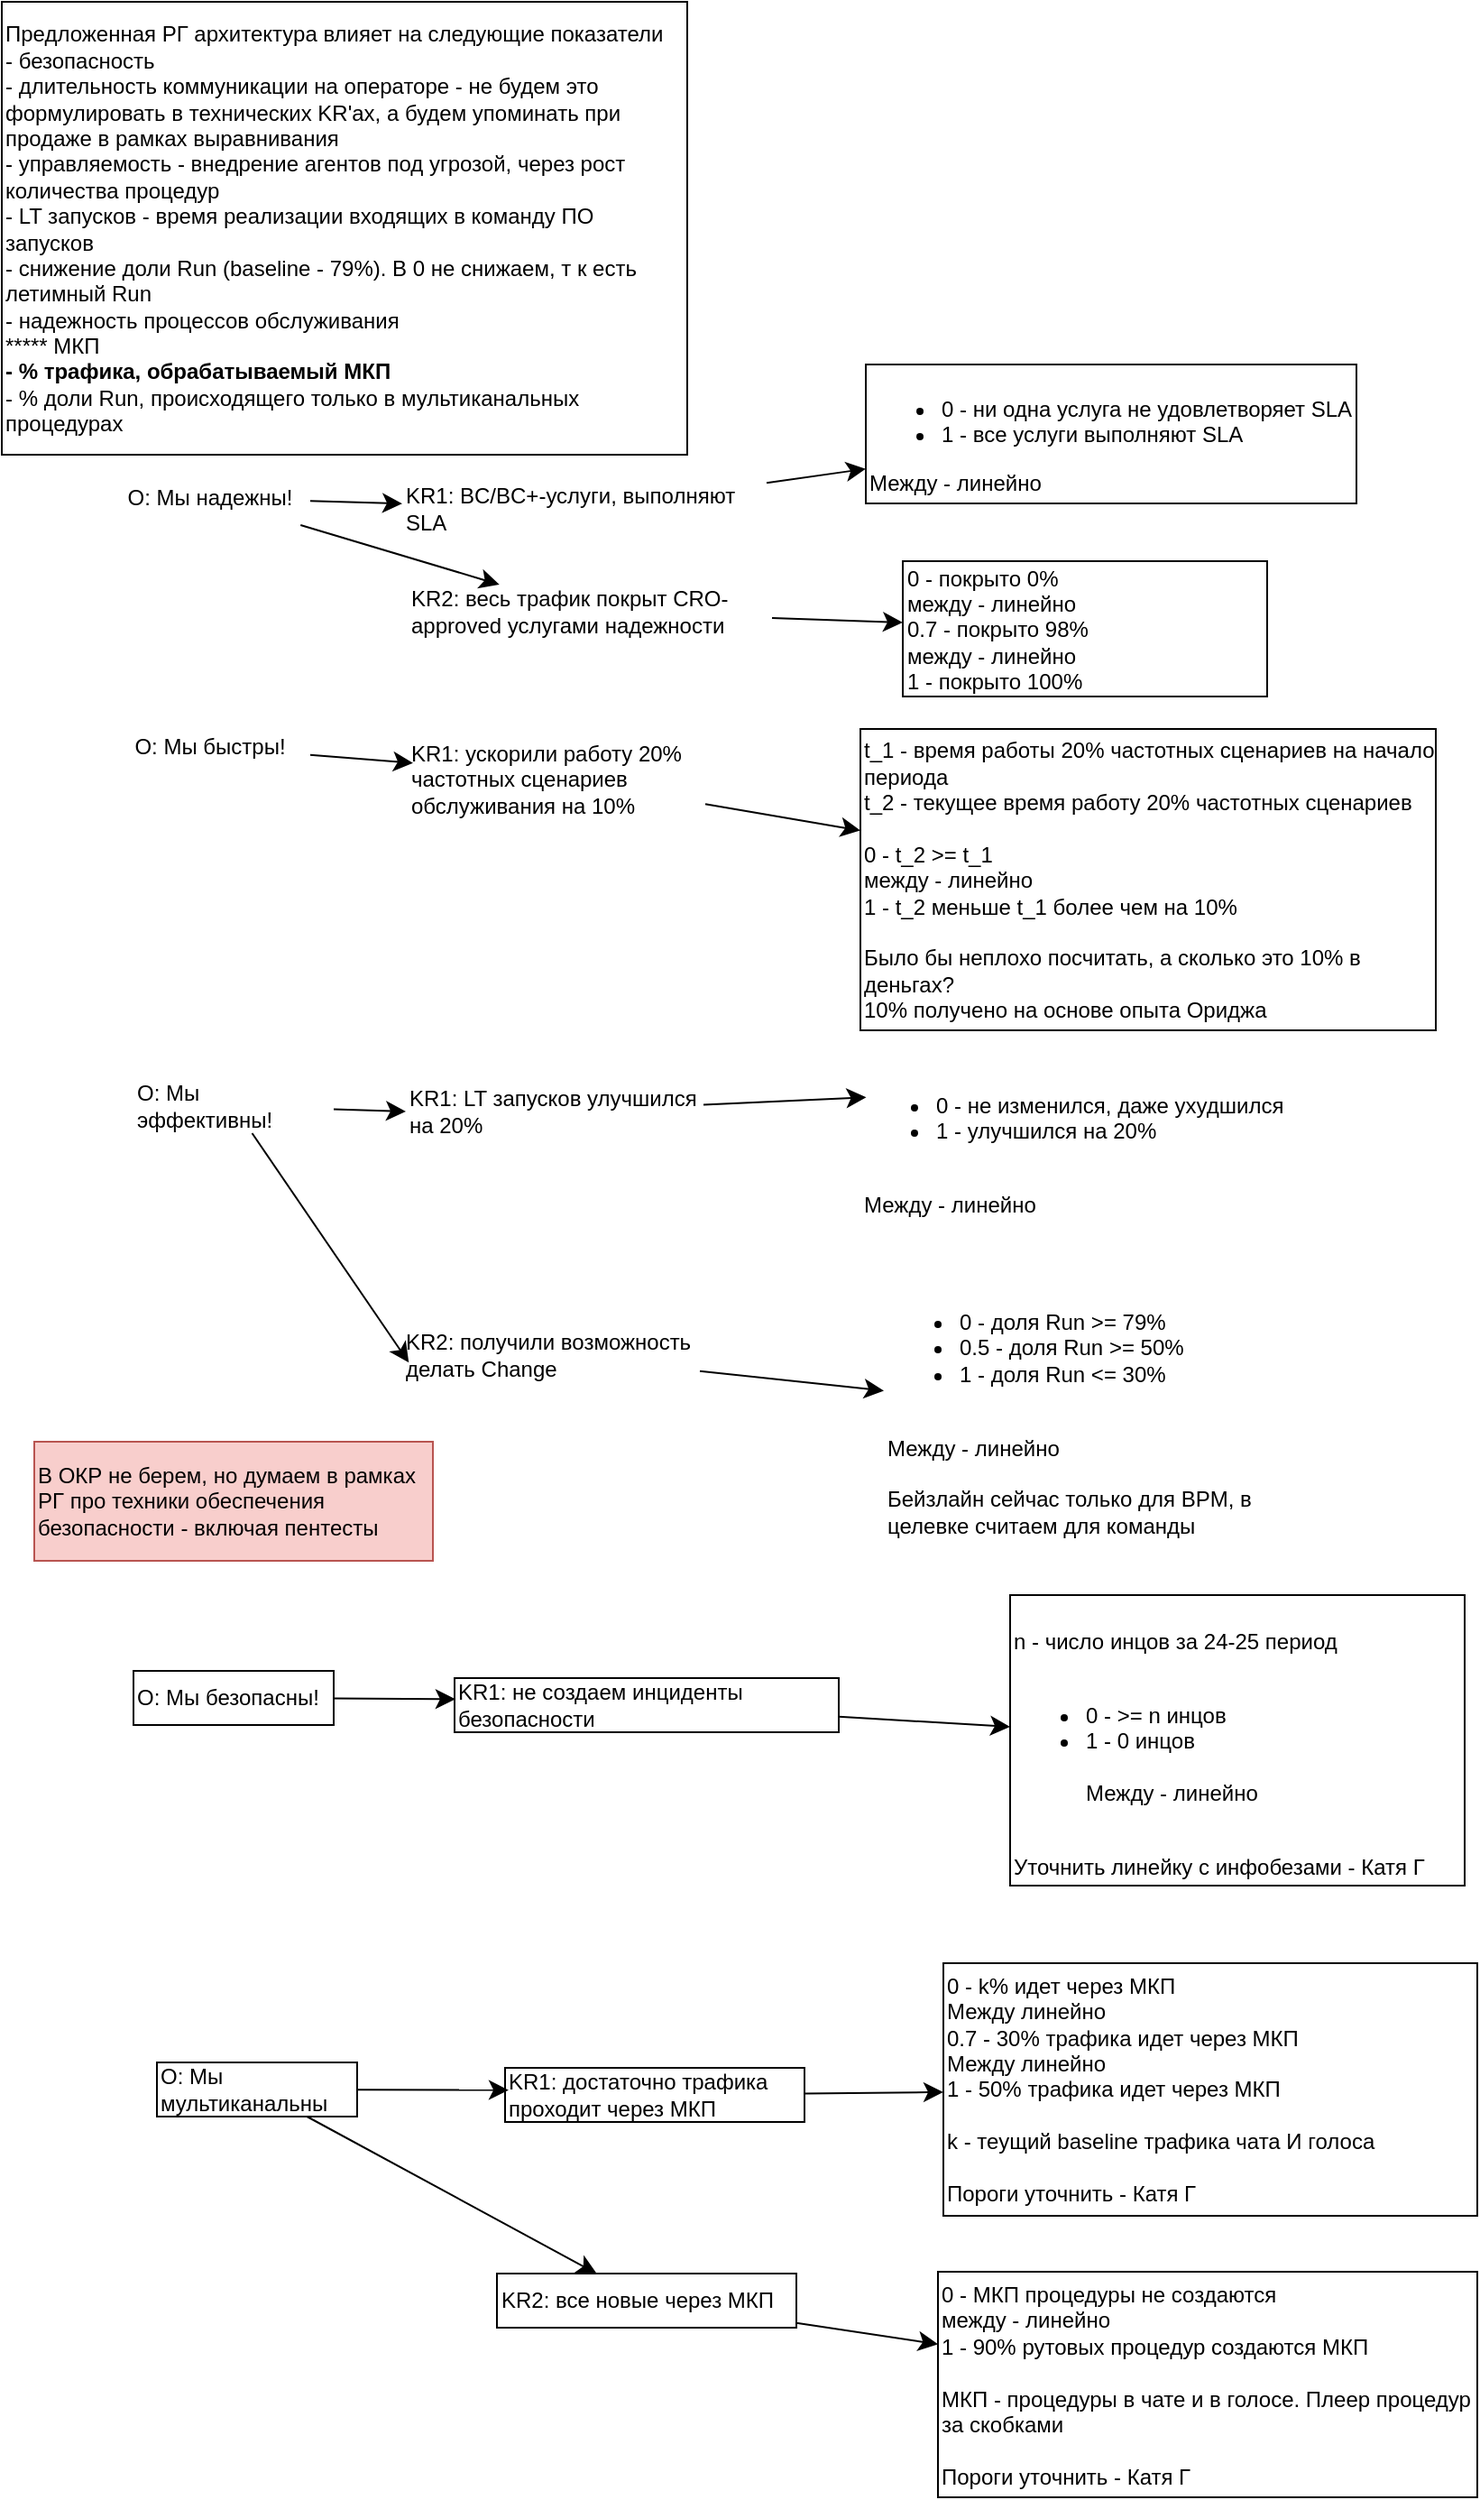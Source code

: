 <mxfile version="28.0.9">
  <diagram name="Page-1" id="p1e_zzRNiA8eHb3ccGxB">
    <mxGraphModel dx="1054" dy="832" grid="0" gridSize="10" guides="1" tooltips="1" connect="1" arrows="1" fold="1" page="0" pageScale="1" pageWidth="850" pageHeight="1100" math="0" shadow="0">
      <root>
        <mxCell id="0" />
        <mxCell id="1" parent="0" />
        <mxCell id="UJlVZva-x3cLYWO6U9su-1" value="&lt;div align=&quot;left&quot;&gt;Предложенная РГ архитектура влияет на следующие показатели&lt;br&gt;- безопасность&lt;br&gt;- длительность коммуникации на операторе - не будем это формулировать в технических KR&#39;ах, а будем упоминать при продаже в рамках выравнивания&lt;br&gt;- управляемость - внедрение агентов под угрозой, через рост количества процедур&lt;br&gt;- LT запусков - время реализации входящих в команду ПО запусков&lt;br&gt;- снижение доли Run (baseline - 79%). В 0 не снижаем, т к есть летимный Run&lt;br&gt;- надежность процессов обслуживания&lt;/div&gt;&lt;div align=&quot;left&quot;&gt;***** МКП&lt;br&gt;&lt;b&gt;- % трафика, обрабатываемый МКП&lt;/b&gt;&lt;br&gt;- % доли Run, происходящего только в мультиканальных процедурах&lt;/div&gt;" style="rounded=0;whiteSpace=wrap;html=1;align=left;" vertex="1" parent="1">
          <mxGeometry x="-206" y="-186" width="380" height="251" as="geometry" />
        </mxCell>
        <mxCell id="UJlVZva-x3cLYWO6U9su-7" style="edgeStyle=none;curved=1;rounded=0;orthogonalLoop=1;jettySize=auto;html=1;fontSize=12;startSize=8;endSize=8;" edge="1" parent="1" source="UJlVZva-x3cLYWO6U9su-2" target="UJlVZva-x3cLYWO6U9su-3">
          <mxGeometry relative="1" as="geometry" />
        </mxCell>
        <mxCell id="UJlVZva-x3cLYWO6U9su-10" style="edgeStyle=none;curved=1;rounded=0;orthogonalLoop=1;jettySize=auto;html=1;fontSize=12;startSize=8;endSize=8;" edge="1" parent="1" source="UJlVZva-x3cLYWO6U9su-2" target="UJlVZva-x3cLYWO6U9su-4">
          <mxGeometry relative="1" as="geometry" />
        </mxCell>
        <mxCell id="UJlVZva-x3cLYWO6U9su-2" value="O: Мы надежны!" style="text;html=1;align=center;verticalAlign=middle;whiteSpace=wrap;rounded=0;" vertex="1" parent="1">
          <mxGeometry x="-146" y="74" width="111" height="30" as="geometry" />
        </mxCell>
        <mxCell id="UJlVZva-x3cLYWO6U9su-6" style="edgeStyle=none;curved=1;rounded=0;orthogonalLoop=1;jettySize=auto;html=1;fontSize=12;startSize=8;endSize=8;" edge="1" parent="1" source="UJlVZva-x3cLYWO6U9su-3" target="UJlVZva-x3cLYWO6U9su-5">
          <mxGeometry relative="1" as="geometry" />
        </mxCell>
        <mxCell id="UJlVZva-x3cLYWO6U9su-3" value="&lt;div&gt;KR1: BC/BC+-услуги, выполняют SLA&lt;/div&gt;" style="text;html=1;align=left;verticalAlign=middle;whiteSpace=wrap;rounded=0;" vertex="1" parent="1">
          <mxGeometry x="16" y="80" width="202" height="30" as="geometry" />
        </mxCell>
        <mxCell id="UJlVZva-x3cLYWO6U9su-9" style="edgeStyle=none;curved=1;rounded=0;orthogonalLoop=1;jettySize=auto;html=1;fontSize=12;startSize=8;endSize=8;" edge="1" parent="1" source="UJlVZva-x3cLYWO6U9su-4" target="UJlVZva-x3cLYWO6U9su-8">
          <mxGeometry relative="1" as="geometry" />
        </mxCell>
        <mxCell id="UJlVZva-x3cLYWO6U9su-4" value="&lt;div&gt;KR2: весь трафик покрыт CRO-approved услугами надежности&lt;/div&gt;" style="text;html=1;align=left;verticalAlign=middle;whiteSpace=wrap;rounded=0;" vertex="1" parent="1">
          <mxGeometry x="19" y="137" width="202" height="30" as="geometry" />
        </mxCell>
        <mxCell id="UJlVZva-x3cLYWO6U9su-5" value="&lt;ul&gt;&lt;li&gt;0 - ни одна услуга не удовлетворяет SLA&lt;/li&gt;&lt;li&gt;1 - все услуги выполняют SLA&lt;/li&gt;&lt;/ul&gt;Между - линейно" style="text;html=1;align=left;verticalAlign=middle;whiteSpace=wrap;rounded=0;strokeColor=default;" vertex="1" parent="1">
          <mxGeometry x="273" y="15" width="272" height="77" as="geometry" />
        </mxCell>
        <mxCell id="UJlVZva-x3cLYWO6U9su-8" value="0 - покрыто 0%&lt;br&gt;между - линейно&lt;br&gt;0.7 - покрыто 98%&lt;br&gt;между - линейно&lt;br&gt;1 - покрыто 100%" style="text;html=1;align=left;verticalAlign=middle;whiteSpace=wrap;rounded=0;strokeColor=default;" vertex="1" parent="1">
          <mxGeometry x="293.5" y="124" width="202" height="75" as="geometry" />
        </mxCell>
        <mxCell id="UJlVZva-x3cLYWO6U9su-11" value="O: Мы быстры!" style="text;html=1;align=center;verticalAlign=middle;whiteSpace=wrap;rounded=0;" vertex="1" parent="1">
          <mxGeometry x="-146" y="212" width="111" height="30" as="geometry" />
        </mxCell>
        <mxCell id="UJlVZva-x3cLYWO6U9su-15" style="edgeStyle=none;curved=1;rounded=0;orthogonalLoop=1;jettySize=auto;html=1;fontSize=12;startSize=8;endSize=8;" edge="1" parent="1" source="UJlVZva-x3cLYWO6U9su-12" target="UJlVZva-x3cLYWO6U9su-14">
          <mxGeometry relative="1" as="geometry" />
        </mxCell>
        <mxCell id="UJlVZva-x3cLYWO6U9su-12" value="KR1: ускорили работу 20% частотных сценариев обслуживания на 10%" style="text;html=1;align=left;verticalAlign=middle;whiteSpace=wrap;rounded=0;" vertex="1" parent="1">
          <mxGeometry x="19" y="214" width="165" height="61" as="geometry" />
        </mxCell>
        <mxCell id="UJlVZva-x3cLYWO6U9su-13" style="edgeStyle=none;curved=1;rounded=0;orthogonalLoop=1;jettySize=auto;html=1;entryX=0.018;entryY=0.359;entryDx=0;entryDy=0;entryPerimeter=0;fontSize=12;startSize=8;endSize=8;" edge="1" parent="1" source="UJlVZva-x3cLYWO6U9su-11" target="UJlVZva-x3cLYWO6U9su-12">
          <mxGeometry relative="1" as="geometry" />
        </mxCell>
        <mxCell id="UJlVZva-x3cLYWO6U9su-14" value="t_1 - время работы 20% частотных сценариев на начало периода&lt;br&gt;t_2 - текущее время работу 20% частотных сценариев&lt;br&gt;&lt;br&gt;0 - t_2 &amp;gt;= t_1&lt;br&gt;между - линейно&lt;br&gt;1 - t_2 меньше t_1 более чем на 10%&lt;br&gt;&lt;br&gt;Было бы неплохо посчитать, а сколько это 10% в деньгах?&lt;br&gt;10% получено на основе опыта Ориджа" style="text;html=1;align=left;verticalAlign=middle;whiteSpace=wrap;rounded=0;strokeColor=default;" vertex="1" parent="1">
          <mxGeometry x="270" y="217" width="319" height="167" as="geometry" />
        </mxCell>
        <mxCell id="UJlVZva-x3cLYWO6U9su-18" style="edgeStyle=none;curved=1;rounded=0;orthogonalLoop=1;jettySize=auto;html=1;entryX=0;entryY=0.5;entryDx=0;entryDy=0;fontSize=12;startSize=8;endSize=8;" edge="1" parent="1" source="UJlVZva-x3cLYWO6U9su-16" target="UJlVZva-x3cLYWO6U9su-17">
          <mxGeometry relative="1" as="geometry" />
        </mxCell>
        <mxCell id="UJlVZva-x3cLYWO6U9su-16" value="&lt;div align=&quot;left&quot;&gt;O: Мы эффективны!&lt;/div&gt;" style="text;html=1;align=left;verticalAlign=middle;whiteSpace=wrap;rounded=0;" vertex="1" parent="1">
          <mxGeometry x="-133" y="411" width="111" height="30" as="geometry" />
        </mxCell>
        <mxCell id="UJlVZva-x3cLYWO6U9su-17" value="KR1: LT запусков улучшился на 20%" style="text;html=1;align=left;verticalAlign=middle;whiteSpace=wrap;rounded=0;" vertex="1" parent="1">
          <mxGeometry x="18" y="411" width="165" height="36" as="geometry" />
        </mxCell>
        <mxCell id="UJlVZva-x3cLYWO6U9su-19" value="&lt;ul&gt;&lt;li&gt;0 - не изменился, даже ухудшился&lt;/li&gt;&lt;li&gt;1 - улучшился на 20%&lt;/li&gt;&lt;/ul&gt;&lt;br&gt;Между - линейно" style="text;html=1;align=left;verticalAlign=middle;whiteSpace=wrap;rounded=0;" vertex="1" parent="1">
          <mxGeometry x="270" y="404" width="249" height="86" as="geometry" />
        </mxCell>
        <mxCell id="UJlVZva-x3cLYWO6U9su-21" style="edgeStyle=none;curved=1;rounded=0;orthogonalLoop=1;jettySize=auto;html=1;entryX=0.013;entryY=0.199;entryDx=0;entryDy=0;entryPerimeter=0;fontSize=12;startSize=8;endSize=8;" edge="1" parent="1" source="UJlVZva-x3cLYWO6U9su-17" target="UJlVZva-x3cLYWO6U9su-19">
          <mxGeometry relative="1" as="geometry" />
        </mxCell>
        <mxCell id="UJlVZva-x3cLYWO6U9su-25" style="edgeStyle=none;curved=1;rounded=0;orthogonalLoop=1;jettySize=auto;html=1;fontSize=12;startSize=8;endSize=8;" edge="1" parent="1" source="UJlVZva-x3cLYWO6U9su-22" target="UJlVZva-x3cLYWO6U9su-24">
          <mxGeometry relative="1" as="geometry" />
        </mxCell>
        <mxCell id="UJlVZva-x3cLYWO6U9su-22" value="KR2: получили возможность делать Change" style="text;html=1;align=left;verticalAlign=middle;whiteSpace=wrap;rounded=0;" vertex="1" parent="1">
          <mxGeometry x="16" y="546" width="165" height="36" as="geometry" />
        </mxCell>
        <mxCell id="UJlVZva-x3cLYWO6U9su-23" style="edgeStyle=none;curved=1;rounded=0;orthogonalLoop=1;jettySize=auto;html=1;entryX=0.022;entryY=0.614;entryDx=0;entryDy=0;entryPerimeter=0;fontSize=12;startSize=8;endSize=8;" edge="1" parent="1" source="UJlVZva-x3cLYWO6U9su-16" target="UJlVZva-x3cLYWO6U9su-22">
          <mxGeometry relative="1" as="geometry" />
        </mxCell>
        <mxCell id="UJlVZva-x3cLYWO6U9su-24" value="&lt;ul&gt;&lt;li&gt;0 - доля Run &amp;gt;= 79%&lt;/li&gt;&lt;li&gt;0.5 - доля Run &amp;gt;= 50%&lt;/li&gt;&lt;li&gt;1 - доля Run &amp;lt;= 30%&lt;/li&gt;&lt;/ul&gt;&lt;br&gt;Между - линейно&lt;br&gt;&lt;br&gt;Бейзлайн сейчас только для BPM, в целевке считаем для команды" style="text;html=1;align=left;verticalAlign=middle;whiteSpace=wrap;rounded=0;" vertex="1" parent="1">
          <mxGeometry x="283" y="520" width="219" height="151" as="geometry" />
        </mxCell>
        <mxCell id="UJlVZva-x3cLYWO6U9su-26" value="&lt;div align=&quot;left&quot;&gt;O: Мы безопасны!&lt;/div&gt;" style="text;html=1;align=left;verticalAlign=middle;whiteSpace=wrap;rounded=0;strokeColor=default;" vertex="1" parent="1">
          <mxGeometry x="-133" y="739" width="111" height="30" as="geometry" />
        </mxCell>
        <mxCell id="UJlVZva-x3cLYWO6U9su-30" style="edgeStyle=none;curved=1;rounded=0;orthogonalLoop=1;jettySize=auto;html=1;fontSize=12;startSize=8;endSize=8;" edge="1" parent="1" source="UJlVZva-x3cLYWO6U9su-27" target="UJlVZva-x3cLYWO6U9su-29">
          <mxGeometry relative="1" as="geometry" />
        </mxCell>
        <mxCell id="UJlVZva-x3cLYWO6U9su-27" value="KR1: не создаем инциденты безопасности" style="text;html=1;align=left;verticalAlign=middle;whiteSpace=wrap;rounded=0;strokeColor=default;" vertex="1" parent="1">
          <mxGeometry x="45" y="743" width="213" height="30" as="geometry" />
        </mxCell>
        <mxCell id="UJlVZva-x3cLYWO6U9su-28" style="edgeStyle=none;curved=1;rounded=0;orthogonalLoop=1;jettySize=auto;html=1;entryX=0.002;entryY=0.389;entryDx=0;entryDy=0;entryPerimeter=0;fontSize=12;startSize=8;endSize=8;" edge="1" parent="1" source="UJlVZva-x3cLYWO6U9su-26" target="UJlVZva-x3cLYWO6U9su-27">
          <mxGeometry relative="1" as="geometry" />
        </mxCell>
        <mxCell id="UJlVZva-x3cLYWO6U9su-29" value="&lt;br&gt;&lt;br&gt;n - число инцов за 24-25 период&lt;br&gt;&lt;br&gt;&lt;ul&gt;&lt;li&gt;0 - &amp;gt;= n инцов&lt;/li&gt;&lt;li&gt;1 - 0 инцов&lt;br&gt;&lt;br&gt;&lt;div align=&quot;left&quot;&gt;Между - линейно&amp;nbsp;&lt;/div&gt;&lt;/li&gt;&lt;/ul&gt;&lt;br&gt;Уточнить линейку с инфобезами - Катя Г&lt;div&gt;&lt;br&gt;&lt;/div&gt;" style="text;html=1;align=left;verticalAlign=middle;whiteSpace=wrap;rounded=0;strokeColor=default;" vertex="1" parent="1">
          <mxGeometry x="353" y="697" width="252" height="161" as="geometry" />
        </mxCell>
        <mxCell id="UJlVZva-x3cLYWO6U9su-31" value="В ОКР не берем, но думаем в рамках РГ про техники обеспечения безопасности - включая пентесты" style="text;html=1;align=left;verticalAlign=middle;whiteSpace=wrap;rounded=0;fillColor=#f8cecc;strokeColor=#b85450;" vertex="1" parent="1">
          <mxGeometry x="-188" y="612" width="221" height="66" as="geometry" />
        </mxCell>
        <mxCell id="UJlVZva-x3cLYWO6U9su-40" style="edgeStyle=none;curved=1;rounded=0;orthogonalLoop=1;jettySize=auto;html=1;fontSize=12;startSize=8;endSize=8;" edge="1" parent="1" source="UJlVZva-x3cLYWO6U9su-33" target="UJlVZva-x3cLYWO6U9su-38">
          <mxGeometry relative="1" as="geometry" />
        </mxCell>
        <mxCell id="UJlVZva-x3cLYWO6U9su-33" value="&lt;div align=&quot;left&quot;&gt;O: Мы мультиканальны&lt;/div&gt;" style="text;html=1;align=left;verticalAlign=middle;whiteSpace=wrap;rounded=0;strokeColor=default;" vertex="1" parent="1">
          <mxGeometry x="-120" y="956" width="111" height="30" as="geometry" />
        </mxCell>
        <mxCell id="UJlVZva-x3cLYWO6U9su-36" style="edgeStyle=none;curved=1;rounded=0;orthogonalLoop=1;jettySize=auto;html=1;fontSize=12;startSize=8;endSize=8;" edge="1" parent="1" source="UJlVZva-x3cLYWO6U9su-34" target="UJlVZva-x3cLYWO6U9su-35">
          <mxGeometry relative="1" as="geometry" />
        </mxCell>
        <mxCell id="UJlVZva-x3cLYWO6U9su-34" value="KR1: достаточно трафика проходит через МКП" style="text;html=1;align=left;verticalAlign=middle;whiteSpace=wrap;rounded=0;strokeColor=default;" vertex="1" parent="1">
          <mxGeometry x="73" y="959" width="166" height="30" as="geometry" />
        </mxCell>
        <mxCell id="UJlVZva-x3cLYWO6U9su-35" value="0 - k% идет через МКП&lt;br&gt;Между линейно&lt;br&gt;0.7 - 30% трафика идет через МКП&lt;br&gt;Между линейно&lt;br&gt;1 - 50% трафика идет через МКП&lt;br&gt;&lt;br&gt;k - теущий baseline трафика чата И голоса&lt;br&gt;&lt;br&gt;Пороги уточнить - Катя Г" style="text;html=1;align=left;verticalAlign=middle;whiteSpace=wrap;rounded=0;strokeColor=default;" vertex="1" parent="1">
          <mxGeometry x="316" y="901" width="296" height="140" as="geometry" />
        </mxCell>
        <mxCell id="UJlVZva-x3cLYWO6U9su-37" style="edgeStyle=none;curved=1;rounded=0;orthogonalLoop=1;jettySize=auto;html=1;entryX=0.012;entryY=0.411;entryDx=0;entryDy=0;entryPerimeter=0;fontSize=12;startSize=8;endSize=8;" edge="1" parent="1" source="UJlVZva-x3cLYWO6U9su-33" target="UJlVZva-x3cLYWO6U9su-34">
          <mxGeometry relative="1" as="geometry" />
        </mxCell>
        <mxCell id="UJlVZva-x3cLYWO6U9su-41" style="edgeStyle=none;curved=1;rounded=0;orthogonalLoop=1;jettySize=auto;html=1;fontSize=12;startSize=8;endSize=8;" edge="1" parent="1" source="UJlVZva-x3cLYWO6U9su-38" target="UJlVZva-x3cLYWO6U9su-39">
          <mxGeometry relative="1" as="geometry" />
        </mxCell>
        <mxCell id="UJlVZva-x3cLYWO6U9su-38" value="KR2: все новые через МКП" style="text;html=1;align=left;verticalAlign=middle;whiteSpace=wrap;rounded=0;strokeColor=default;" vertex="1" parent="1">
          <mxGeometry x="68.5" y="1073" width="166" height="30" as="geometry" />
        </mxCell>
        <mxCell id="UJlVZva-x3cLYWO6U9su-39" value="0 - МКП процедуры не создаются&lt;br&gt;между - линейно&lt;br&gt;1 - 90% рутовых процедур создаются МКП&lt;br&gt;&lt;br&gt;МКП - процедуры в чате и в голосе. Плеер процедур за скобками&lt;br&gt;&lt;br&gt;Пороги уточнить - Катя Г" style="text;html=1;align=left;verticalAlign=middle;whiteSpace=wrap;rounded=0;strokeColor=default;" vertex="1" parent="1">
          <mxGeometry x="313" y="1072" width="299" height="125" as="geometry" />
        </mxCell>
      </root>
    </mxGraphModel>
  </diagram>
</mxfile>
